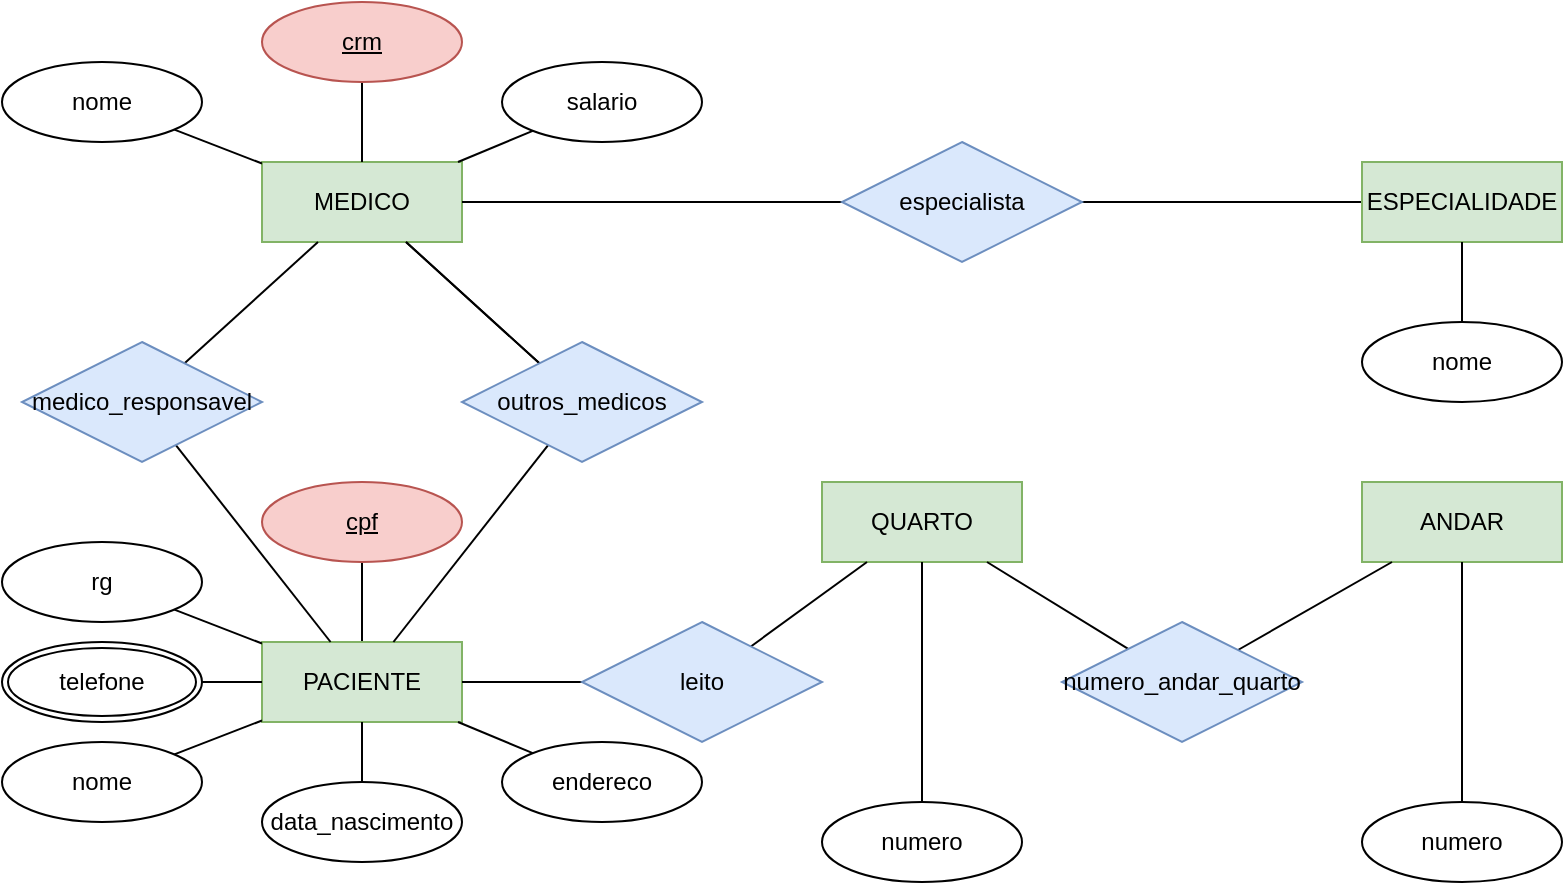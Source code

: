 <mxfile version="20.8.20" type="github">
  <diagram name="Página-1" id="lt4oC5ux750yqaEo4UEf">
    <mxGraphModel dx="1161" dy="632" grid="1" gridSize="10" guides="1" tooltips="1" connect="1" arrows="1" fold="1" page="1" pageScale="1" pageWidth="827" pageHeight="1169" math="0" shadow="0">
      <root>
        <mxCell id="0" />
        <mxCell id="1" parent="0" />
        <mxCell id="RurWiZB8BcjZz6UFfZch-28" value="MEDICO" style="whiteSpace=wrap;html=1;align=center;fillColor=#d5e8d4;strokeColor=#82b366;" vertex="1" parent="1">
          <mxGeometry x="150" y="80" width="100" height="40" as="geometry" />
        </mxCell>
        <mxCell id="RurWiZB8BcjZz6UFfZch-44" style="rounded=0;orthogonalLoop=1;jettySize=auto;html=1;endArrow=none;endFill=0;startArrow=none;startFill=0;" edge="1" parent="1" source="RurWiZB8BcjZz6UFfZch-29" target="RurWiZB8BcjZz6UFfZch-38">
          <mxGeometry relative="1" as="geometry" />
        </mxCell>
        <mxCell id="RurWiZB8BcjZz6UFfZch-29" value="PACIENTE" style="whiteSpace=wrap;html=1;align=center;fillColor=#d5e8d4;strokeColor=#82b366;" vertex="1" parent="1">
          <mxGeometry x="150" y="320" width="100" height="40" as="geometry" />
        </mxCell>
        <mxCell id="RurWiZB8BcjZz6UFfZch-50" style="edgeStyle=none;rounded=0;orthogonalLoop=1;jettySize=auto;html=1;startArrow=none;startFill=0;endArrow=none;endFill=0;" edge="1" parent="1" source="RurWiZB8BcjZz6UFfZch-30" target="RurWiZB8BcjZz6UFfZch-28">
          <mxGeometry relative="1" as="geometry" />
        </mxCell>
        <mxCell id="RurWiZB8BcjZz6UFfZch-30" value="crm" style="ellipse;whiteSpace=wrap;html=1;align=center;fontStyle=4;fillColor=#f8cecc;strokeColor=#b85450;" vertex="1" parent="1">
          <mxGeometry x="150" width="100" height="40" as="geometry" />
        </mxCell>
        <mxCell id="RurWiZB8BcjZz6UFfZch-51" style="edgeStyle=none;rounded=0;orthogonalLoop=1;jettySize=auto;html=1;startArrow=none;startFill=0;endArrow=none;endFill=0;" edge="1" parent="1" source="RurWiZB8BcjZz6UFfZch-31" target="RurWiZB8BcjZz6UFfZch-28">
          <mxGeometry relative="1" as="geometry" />
        </mxCell>
        <mxCell id="RurWiZB8BcjZz6UFfZch-31" value="nome" style="ellipse;whiteSpace=wrap;html=1;align=center;" vertex="1" parent="1">
          <mxGeometry x="20" y="30" width="100" height="40" as="geometry" />
        </mxCell>
        <mxCell id="RurWiZB8BcjZz6UFfZch-52" style="edgeStyle=none;rounded=0;orthogonalLoop=1;jettySize=auto;html=1;startArrow=none;startFill=0;endArrow=none;endFill=0;" edge="1" parent="1" source="RurWiZB8BcjZz6UFfZch-32" target="RurWiZB8BcjZz6UFfZch-28">
          <mxGeometry relative="1" as="geometry" />
        </mxCell>
        <mxCell id="RurWiZB8BcjZz6UFfZch-32" value="salario" style="ellipse;whiteSpace=wrap;html=1;align=center;" vertex="1" parent="1">
          <mxGeometry x="270" y="30" width="100" height="40" as="geometry" />
        </mxCell>
        <mxCell id="RurWiZB8BcjZz6UFfZch-53" style="edgeStyle=none;rounded=0;orthogonalLoop=1;jettySize=auto;html=1;startArrow=none;startFill=0;endArrow=none;endFill=0;" edge="1" parent="1" source="RurWiZB8BcjZz6UFfZch-62" target="RurWiZB8BcjZz6UFfZch-28">
          <mxGeometry relative="1" as="geometry" />
        </mxCell>
        <mxCell id="RurWiZB8BcjZz6UFfZch-45" style="edgeStyle=none;rounded=0;orthogonalLoop=1;jettySize=auto;html=1;startArrow=none;startFill=0;endArrow=none;endFill=0;" edge="1" parent="1" source="RurWiZB8BcjZz6UFfZch-35" target="RurWiZB8BcjZz6UFfZch-29">
          <mxGeometry relative="1" as="geometry" />
        </mxCell>
        <mxCell id="RurWiZB8BcjZz6UFfZch-35" value="nome" style="ellipse;whiteSpace=wrap;html=1;align=center;" vertex="1" parent="1">
          <mxGeometry x="20" y="370" width="100" height="40" as="geometry" />
        </mxCell>
        <mxCell id="RurWiZB8BcjZz6UFfZch-46" style="edgeStyle=none;rounded=0;orthogonalLoop=1;jettySize=auto;html=1;startArrow=none;startFill=0;endArrow=none;endFill=0;" edge="1" parent="1" source="RurWiZB8BcjZz6UFfZch-36" target="RurWiZB8BcjZz6UFfZch-29">
          <mxGeometry relative="1" as="geometry" />
        </mxCell>
        <mxCell id="RurWiZB8BcjZz6UFfZch-36" value="rg" style="ellipse;whiteSpace=wrap;html=1;align=center;" vertex="1" parent="1">
          <mxGeometry x="20" y="270" width="100" height="40" as="geometry" />
        </mxCell>
        <mxCell id="RurWiZB8BcjZz6UFfZch-47" style="edgeStyle=none;rounded=0;orthogonalLoop=1;jettySize=auto;html=1;startArrow=none;startFill=0;endArrow=none;endFill=0;" edge="1" parent="1" source="RurWiZB8BcjZz6UFfZch-37" target="RurWiZB8BcjZz6UFfZch-29">
          <mxGeometry relative="1" as="geometry" />
        </mxCell>
        <mxCell id="RurWiZB8BcjZz6UFfZch-37" value="endereco" style="ellipse;whiteSpace=wrap;html=1;align=center;" vertex="1" parent="1">
          <mxGeometry x="270" y="370" width="100" height="40" as="geometry" />
        </mxCell>
        <mxCell id="RurWiZB8BcjZz6UFfZch-38" value="cpf" style="ellipse;whiteSpace=wrap;html=1;align=center;fontStyle=4;fillColor=#f8cecc;strokeColor=#b85450;" vertex="1" parent="1">
          <mxGeometry x="150" y="240" width="100" height="40" as="geometry" />
        </mxCell>
        <mxCell id="RurWiZB8BcjZz6UFfZch-56" style="edgeStyle=none;rounded=0;orthogonalLoop=1;jettySize=auto;html=1;startArrow=none;startFill=0;endArrow=none;endFill=0;" edge="1" parent="1" source="RurWiZB8BcjZz6UFfZch-39" target="RurWiZB8BcjZz6UFfZch-54">
          <mxGeometry relative="1" as="geometry" />
        </mxCell>
        <mxCell id="RurWiZB8BcjZz6UFfZch-39" value="ESPECIALIDADE" style="whiteSpace=wrap;html=1;align=center;fillColor=#d5e8d4;strokeColor=#82b366;" vertex="1" parent="1">
          <mxGeometry x="700" y="80" width="100" height="40" as="geometry" />
        </mxCell>
        <mxCell id="RurWiZB8BcjZz6UFfZch-49" style="edgeStyle=none;rounded=0;orthogonalLoop=1;jettySize=auto;html=1;startArrow=none;startFill=0;endArrow=none;endFill=0;" edge="1" parent="1" source="RurWiZB8BcjZz6UFfZch-41" target="RurWiZB8BcjZz6UFfZch-29">
          <mxGeometry relative="1" as="geometry" />
        </mxCell>
        <mxCell id="RurWiZB8BcjZz6UFfZch-41" value="data_nascimento" style="ellipse;whiteSpace=wrap;html=1;align=center;" vertex="1" parent="1">
          <mxGeometry x="150" y="390" width="100" height="40" as="geometry" />
        </mxCell>
        <mxCell id="RurWiZB8BcjZz6UFfZch-42" value="QUARTO" style="whiteSpace=wrap;html=1;align=center;fillColor=#d5e8d4;strokeColor=#82b366;" vertex="1" parent="1">
          <mxGeometry x="430" y="240" width="100" height="40" as="geometry" />
        </mxCell>
        <mxCell id="RurWiZB8BcjZz6UFfZch-81" style="edgeStyle=none;rounded=0;orthogonalLoop=1;jettySize=auto;html=1;startArrow=none;startFill=0;endArrow=none;endFill=0;" edge="1" parent="1" source="RurWiZB8BcjZz6UFfZch-54" target="RurWiZB8BcjZz6UFfZch-28">
          <mxGeometry relative="1" as="geometry" />
        </mxCell>
        <mxCell id="RurWiZB8BcjZz6UFfZch-54" value="especialista" style="shape=rhombus;perimeter=rhombusPerimeter;whiteSpace=wrap;html=1;align=center;fillColor=#dae8fc;strokeColor=#6c8ebf;" vertex="1" parent="1">
          <mxGeometry x="440" y="70" width="120" height="60" as="geometry" />
        </mxCell>
        <mxCell id="RurWiZB8BcjZz6UFfZch-74" style="edgeStyle=none;rounded=0;orthogonalLoop=1;jettySize=auto;html=1;startArrow=none;startFill=0;endArrow=none;endFill=0;" edge="1" parent="1" source="RurWiZB8BcjZz6UFfZch-61" target="RurWiZB8BcjZz6UFfZch-29">
          <mxGeometry relative="1" as="geometry" />
        </mxCell>
        <mxCell id="RurWiZB8BcjZz6UFfZch-75" style="edgeStyle=none;rounded=0;orthogonalLoop=1;jettySize=auto;html=1;startArrow=none;startFill=0;endArrow=none;endFill=0;" edge="1" parent="1" source="RurWiZB8BcjZz6UFfZch-61" target="RurWiZB8BcjZz6UFfZch-28">
          <mxGeometry relative="1" as="geometry" />
        </mxCell>
        <mxCell id="RurWiZB8BcjZz6UFfZch-61" value="medico_responsavel" style="shape=rhombus;perimeter=rhombusPerimeter;whiteSpace=wrap;html=1;align=center;fillColor=#dae8fc;strokeColor=#6c8ebf;" vertex="1" parent="1">
          <mxGeometry x="30" y="170" width="120" height="60" as="geometry" />
        </mxCell>
        <mxCell id="RurWiZB8BcjZz6UFfZch-72" style="edgeStyle=none;rounded=0;orthogonalLoop=1;jettySize=auto;html=1;startArrow=none;startFill=0;endArrow=none;endFill=0;" edge="1" parent="1" source="RurWiZB8BcjZz6UFfZch-62" target="RurWiZB8BcjZz6UFfZch-29">
          <mxGeometry relative="1" as="geometry" />
        </mxCell>
        <mxCell id="RurWiZB8BcjZz6UFfZch-73" style="edgeStyle=none;rounded=0;orthogonalLoop=1;jettySize=auto;html=1;startArrow=none;startFill=0;endArrow=none;endFill=0;" edge="1" parent="1" source="RurWiZB8BcjZz6UFfZch-62" target="RurWiZB8BcjZz6UFfZch-28">
          <mxGeometry relative="1" as="geometry" />
        </mxCell>
        <mxCell id="RurWiZB8BcjZz6UFfZch-68" style="edgeStyle=none;rounded=0;orthogonalLoop=1;jettySize=auto;html=1;startArrow=none;startFill=0;endArrow=none;endFill=0;" edge="1" parent="1" source="RurWiZB8BcjZz6UFfZch-64" target="RurWiZB8BcjZz6UFfZch-42">
          <mxGeometry relative="1" as="geometry" />
        </mxCell>
        <mxCell id="RurWiZB8BcjZz6UFfZch-64" value="numero" style="ellipse;whiteSpace=wrap;html=1;align=center;" vertex="1" parent="1">
          <mxGeometry x="430" y="400" width="100" height="40" as="geometry" />
        </mxCell>
        <mxCell id="RurWiZB8BcjZz6UFfZch-65" value="ANDAR" style="whiteSpace=wrap;html=1;align=center;fillColor=#d5e8d4;strokeColor=#82b366;" vertex="1" parent="1">
          <mxGeometry x="700" y="240" width="100" height="40" as="geometry" />
        </mxCell>
        <mxCell id="RurWiZB8BcjZz6UFfZch-70" style="edgeStyle=none;rounded=0;orthogonalLoop=1;jettySize=auto;html=1;startArrow=none;startFill=0;endArrow=none;endFill=0;" edge="1" parent="1" source="RurWiZB8BcjZz6UFfZch-66" target="RurWiZB8BcjZz6UFfZch-65">
          <mxGeometry relative="1" as="geometry" />
        </mxCell>
        <mxCell id="RurWiZB8BcjZz6UFfZch-71" style="edgeStyle=none;rounded=0;orthogonalLoop=1;jettySize=auto;html=1;startArrow=none;startFill=0;endArrow=none;endFill=0;" edge="1" parent="1" source="RurWiZB8BcjZz6UFfZch-66" target="RurWiZB8BcjZz6UFfZch-42">
          <mxGeometry relative="1" as="geometry" />
        </mxCell>
        <mxCell id="RurWiZB8BcjZz6UFfZch-66" value="numero_andar_quarto" style="shape=rhombus;perimeter=rhombusPerimeter;whiteSpace=wrap;html=1;align=center;fillColor=#dae8fc;strokeColor=#6c8ebf;" vertex="1" parent="1">
          <mxGeometry x="550" y="310" width="120" height="60" as="geometry" />
        </mxCell>
        <mxCell id="RurWiZB8BcjZz6UFfZch-69" style="edgeStyle=none;rounded=0;orthogonalLoop=1;jettySize=auto;html=1;startArrow=none;startFill=0;endArrow=none;endFill=0;" edge="1" parent="1" source="RurWiZB8BcjZz6UFfZch-67" target="RurWiZB8BcjZz6UFfZch-65">
          <mxGeometry relative="1" as="geometry" />
        </mxCell>
        <mxCell id="RurWiZB8BcjZz6UFfZch-67" value="numero" style="ellipse;whiteSpace=wrap;html=1;align=center;" vertex="1" parent="1">
          <mxGeometry x="700" y="400" width="100" height="40" as="geometry" />
        </mxCell>
        <mxCell id="RurWiZB8BcjZz6UFfZch-77" style="edgeStyle=none;rounded=0;orthogonalLoop=1;jettySize=auto;html=1;startArrow=none;startFill=0;endArrow=none;endFill=0;" edge="1" parent="1" source="RurWiZB8BcjZz6UFfZch-76" target="RurWiZB8BcjZz6UFfZch-29">
          <mxGeometry relative="1" as="geometry" />
        </mxCell>
        <mxCell id="RurWiZB8BcjZz6UFfZch-78" style="edgeStyle=none;rounded=0;orthogonalLoop=1;jettySize=auto;html=1;startArrow=none;startFill=0;endArrow=none;endFill=0;" edge="1" parent="1" source="RurWiZB8BcjZz6UFfZch-76" target="RurWiZB8BcjZz6UFfZch-42">
          <mxGeometry relative="1" as="geometry" />
        </mxCell>
        <mxCell id="RurWiZB8BcjZz6UFfZch-76" value="leito" style="shape=rhombus;perimeter=rhombusPerimeter;whiteSpace=wrap;html=1;align=center;fillColor=#dae8fc;strokeColor=#6c8ebf;" vertex="1" parent="1">
          <mxGeometry x="310" y="310" width="120" height="60" as="geometry" />
        </mxCell>
        <mxCell id="RurWiZB8BcjZz6UFfZch-80" style="edgeStyle=none;rounded=0;orthogonalLoop=1;jettySize=auto;html=1;startArrow=none;startFill=0;endArrow=none;endFill=0;" edge="1" parent="1" source="RurWiZB8BcjZz6UFfZch-79" target="RurWiZB8BcjZz6UFfZch-39">
          <mxGeometry relative="1" as="geometry" />
        </mxCell>
        <mxCell id="RurWiZB8BcjZz6UFfZch-79" value="nome" style="ellipse;whiteSpace=wrap;html=1;align=center;" vertex="1" parent="1">
          <mxGeometry x="700" y="160" width="100" height="40" as="geometry" />
        </mxCell>
        <mxCell id="RurWiZB8BcjZz6UFfZch-62" value="outros_medicos" style="shape=rhombus;perimeter=rhombusPerimeter;whiteSpace=wrap;html=1;align=center;fillColor=#dae8fc;strokeColor=#6c8ebf;" vertex="1" parent="1">
          <mxGeometry x="250" y="170" width="120" height="60" as="geometry" />
        </mxCell>
        <mxCell id="RurWiZB8BcjZz6UFfZch-85" style="edgeStyle=none;rounded=0;orthogonalLoop=1;jettySize=auto;html=1;exitX=0.5;exitY=1;exitDx=0;exitDy=0;startArrow=none;startFill=0;endArrow=none;endFill=0;" edge="1" parent="1" source="RurWiZB8BcjZz6UFfZch-37" target="RurWiZB8BcjZz6UFfZch-37">
          <mxGeometry relative="1" as="geometry" />
        </mxCell>
        <mxCell id="RurWiZB8BcjZz6UFfZch-87" style="edgeStyle=none;rounded=0;orthogonalLoop=1;jettySize=auto;html=1;startArrow=none;startFill=0;endArrow=none;endFill=0;" edge="1" parent="1" source="RurWiZB8BcjZz6UFfZch-86" target="RurWiZB8BcjZz6UFfZch-29">
          <mxGeometry relative="1" as="geometry" />
        </mxCell>
        <mxCell id="RurWiZB8BcjZz6UFfZch-86" value="telefone" style="ellipse;shape=doubleEllipse;margin=3;whiteSpace=wrap;html=1;align=center;" vertex="1" parent="1">
          <mxGeometry x="20" y="320" width="100" height="40" as="geometry" />
        </mxCell>
      </root>
    </mxGraphModel>
  </diagram>
</mxfile>

